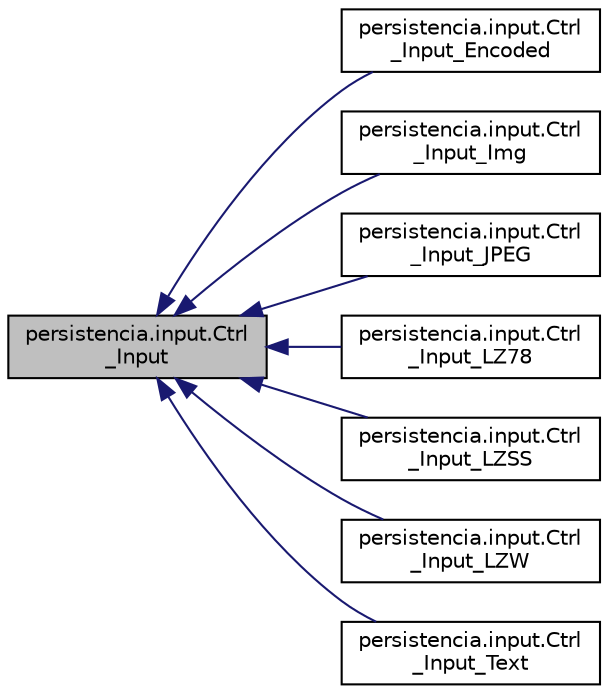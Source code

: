 digraph "persistencia.input.Ctrl_Input"
{
  edge [fontname="Helvetica",fontsize="10",labelfontname="Helvetica",labelfontsize="10"];
  node [fontname="Helvetica",fontsize="10",shape=record];
  rankdir="LR";
  Node0 [label="persistencia.input.Ctrl\l_Input",height=0.2,width=0.4,color="black", fillcolor="grey75", style="filled", fontcolor="black"];
  Node0 -> Node1 [dir="back",color="midnightblue",fontsize="10",style="solid",fontname="Helvetica"];
  Node1 [label="persistencia.input.Ctrl\l_Input_Encoded",height=0.2,width=0.4,color="black", fillcolor="white", style="filled",URL="$classpersistencia_1_1input_1_1Ctrl__Input__Encoded.html",tooltip="Classe Ctrl_Input_Encoded. "];
  Node0 -> Node2 [dir="back",color="midnightblue",fontsize="10",style="solid",fontname="Helvetica"];
  Node2 [label="persistencia.input.Ctrl\l_Input_Img",height=0.2,width=0.4,color="black", fillcolor="white", style="filled",URL="$classpersistencia_1_1input_1_1Ctrl__Input__Img.html",tooltip="Controlador de Input que permet llegir una imatge ppm. "];
  Node0 -> Node3 [dir="back",color="midnightblue",fontsize="10",style="solid",fontname="Helvetica"];
  Node3 [label="persistencia.input.Ctrl\l_Input_JPEG",height=0.2,width=0.4,color="black", fillcolor="white", style="filled",URL="$classpersistencia_1_1input_1_1Ctrl__Input__JPEG.html",tooltip="Classe Ctrl_Input_JPEG. "];
  Node0 -> Node4 [dir="back",color="midnightblue",fontsize="10",style="solid",fontname="Helvetica"];
  Node4 [label="persistencia.input.Ctrl\l_Input_LZ78",height=0.2,width=0.4,color="black", fillcolor="white", style="filled",URL="$classpersistencia_1_1input_1_1Ctrl__Input__LZ78.html",tooltip="Acces a un arxiu comprimit amb LZ78. "];
  Node0 -> Node5 [dir="back",color="midnightblue",fontsize="10",style="solid",fontname="Helvetica"];
  Node5 [label="persistencia.input.Ctrl\l_Input_LZSS",height=0.2,width=0.4,color="black", fillcolor="white", style="filled",URL="$classpersistencia_1_1input_1_1Ctrl__Input__LZSS.html",tooltip="Aquesta és la classe fill del controlador Ctrl_Input. "];
  Node0 -> Node6 [dir="back",color="midnightblue",fontsize="10",style="solid",fontname="Helvetica"];
  Node6 [label="persistencia.input.Ctrl\l_Input_LZW",height=0.2,width=0.4,color="black", fillcolor="white", style="filled",URL="$classpersistencia_1_1input_1_1Ctrl__Input__LZW.html",tooltip="Acces a un arxiu comprimit amb LZW. "];
  Node0 -> Node7 [dir="back",color="midnightblue",fontsize="10",style="solid",fontname="Helvetica"];
  Node7 [label="persistencia.input.Ctrl\l_Input_Text",height=0.2,width=0.4,color="black", fillcolor="white", style="filled",URL="$classpersistencia_1_1input_1_1Ctrl__Input__Text.html",tooltip="Classe de Ctrl_Input_Text. "];
}
